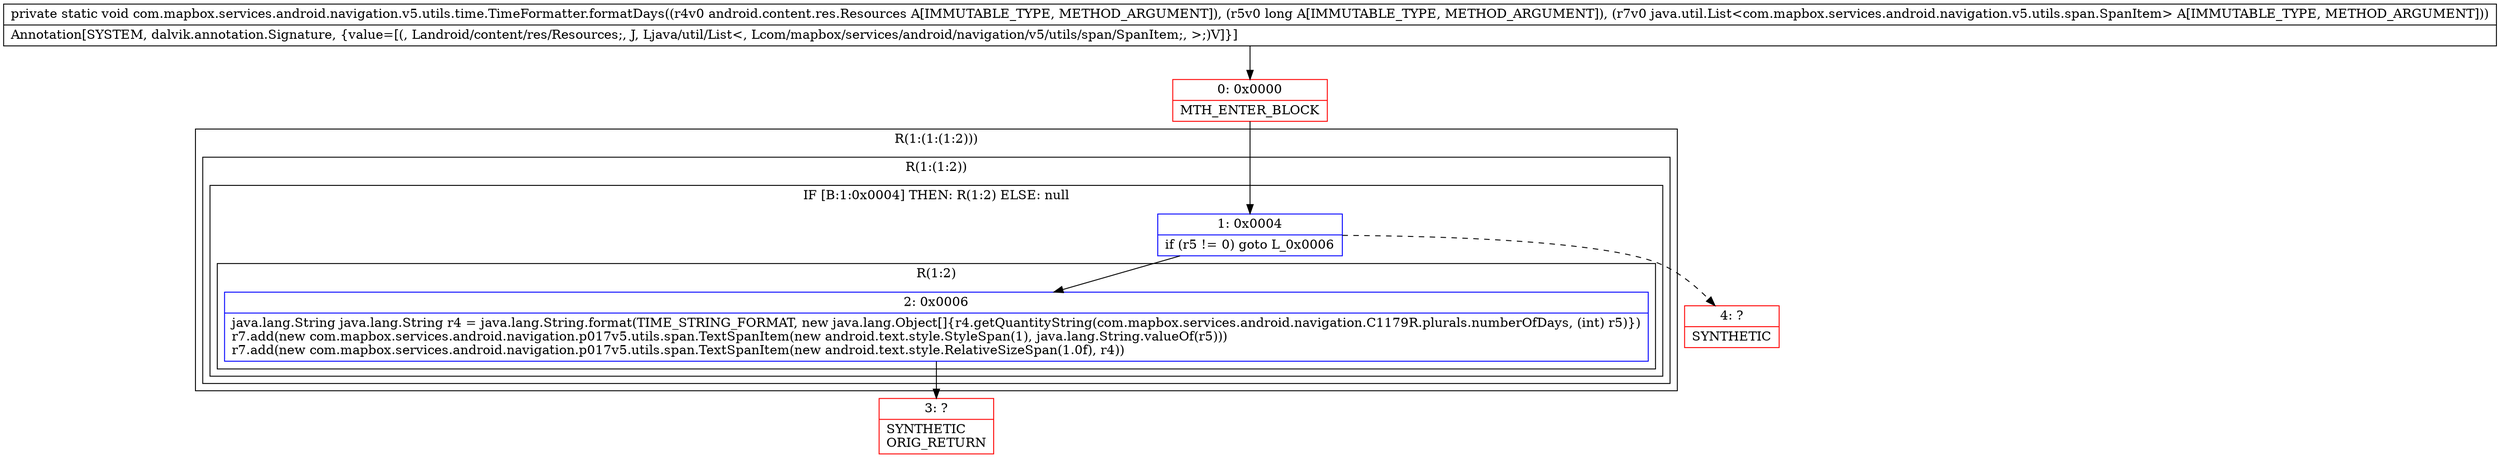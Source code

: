 digraph "CFG forcom.mapbox.services.android.navigation.v5.utils.time.TimeFormatter.formatDays(Landroid\/content\/res\/Resources;JLjava\/util\/List;)V" {
subgraph cluster_Region_2137162696 {
label = "R(1:(1:(1:2)))";
node [shape=record,color=blue];
subgraph cluster_Region_697786953 {
label = "R(1:(1:2))";
node [shape=record,color=blue];
subgraph cluster_IfRegion_1577172183 {
label = "IF [B:1:0x0004] THEN: R(1:2) ELSE: null";
node [shape=record,color=blue];
Node_1 [shape=record,label="{1\:\ 0x0004|if (r5 != 0) goto L_0x0006\l}"];
subgraph cluster_Region_1355327737 {
label = "R(1:2)";
node [shape=record,color=blue];
Node_2 [shape=record,label="{2\:\ 0x0006|java.lang.String java.lang.String r4 = java.lang.String.format(TIME_STRING_FORMAT, new java.lang.Object[]\{r4.getQuantityString(com.mapbox.services.android.navigation.C1179R.plurals.numberOfDays, (int) r5)\})\lr7.add(new com.mapbox.services.android.navigation.p017v5.utils.span.TextSpanItem(new android.text.style.StyleSpan(1), java.lang.String.valueOf(r5)))\lr7.add(new com.mapbox.services.android.navigation.p017v5.utils.span.TextSpanItem(new android.text.style.RelativeSizeSpan(1.0f), r4))\l}"];
}
}
}
}
Node_0 [shape=record,color=red,label="{0\:\ 0x0000|MTH_ENTER_BLOCK\l}"];
Node_3 [shape=record,color=red,label="{3\:\ ?|SYNTHETIC\lORIG_RETURN\l}"];
Node_4 [shape=record,color=red,label="{4\:\ ?|SYNTHETIC\l}"];
MethodNode[shape=record,label="{private static void com.mapbox.services.android.navigation.v5.utils.time.TimeFormatter.formatDays((r4v0 android.content.res.Resources A[IMMUTABLE_TYPE, METHOD_ARGUMENT]), (r5v0 long A[IMMUTABLE_TYPE, METHOD_ARGUMENT]), (r7v0 java.util.List\<com.mapbox.services.android.navigation.v5.utils.span.SpanItem\> A[IMMUTABLE_TYPE, METHOD_ARGUMENT]))  | Annotation[SYSTEM, dalvik.annotation.Signature, \{value=[(, Landroid\/content\/res\/Resources;, J, Ljava\/util\/List\<, Lcom\/mapbox\/services\/android\/navigation\/v5\/utils\/span\/SpanItem;, \>;)V]\}]\l}"];
MethodNode -> Node_0;
Node_1 -> Node_2;
Node_1 -> Node_4[style=dashed];
Node_2 -> Node_3;
Node_0 -> Node_1;
}

